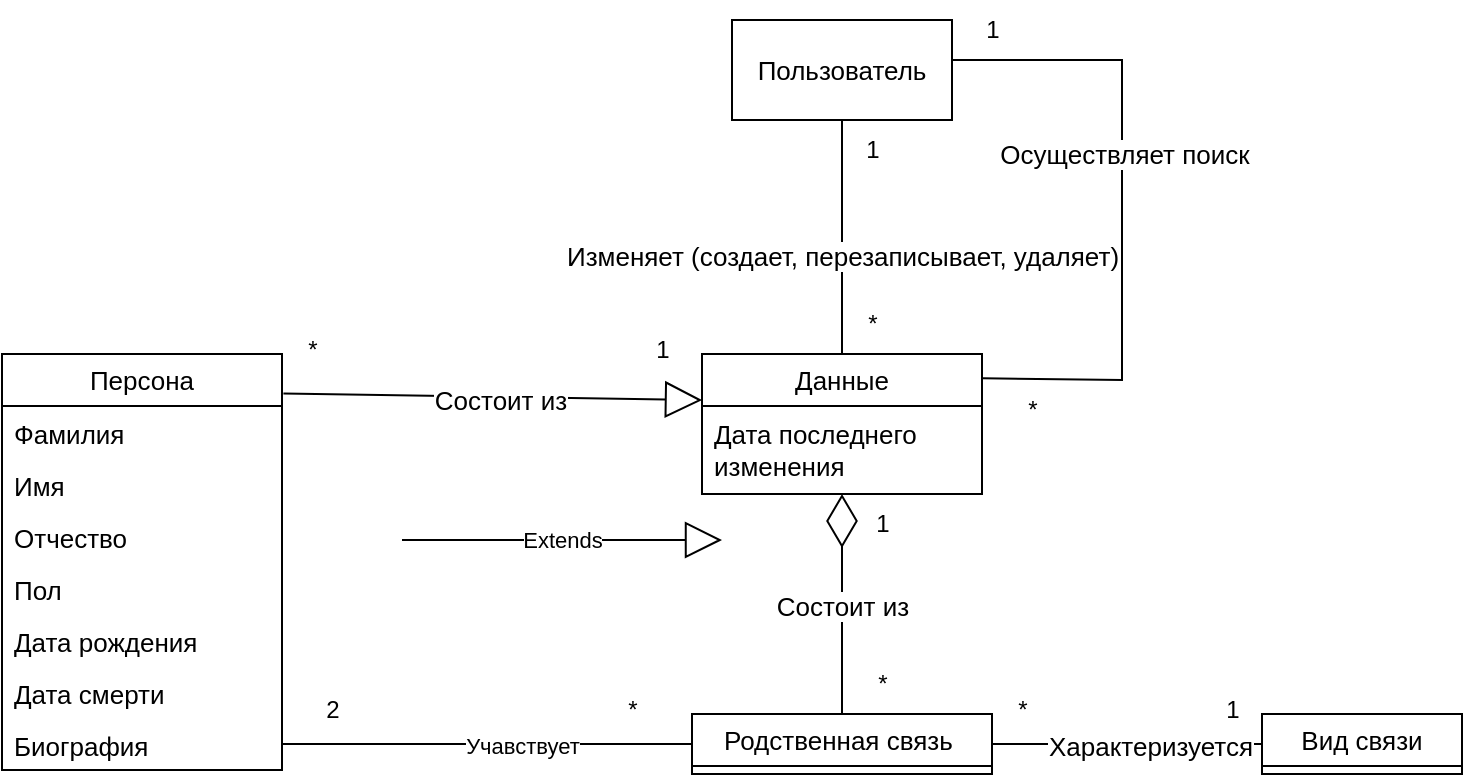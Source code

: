 <mxfile version="27.0.5">
  <diagram name="Страница — 1" id="oWjIXsU3mf1akvwN-b04">
    <mxGraphModel dx="1186" dy="755" grid="1" gridSize="10" guides="1" tooltips="1" connect="1" arrows="1" fold="1" page="1" pageScale="1" pageWidth="1169" pageHeight="827" math="0" shadow="0">
      <root>
        <mxCell id="0" />
        <mxCell id="1" parent="0" />
        <mxCell id="Pe6e0rsCghZo0KKIEObm-4" value="Персона" style="swimlane;fontStyle=0;childLayout=stackLayout;horizontal=1;startSize=26;fillColor=none;horizontalStack=0;resizeParent=1;resizeParentMax=0;resizeLast=0;collapsible=1;marginBottom=0;whiteSpace=wrap;html=1;fontSize=13;" parent="1" vertex="1">
          <mxGeometry x="130" y="317" width="140" height="208" as="geometry" />
        </mxCell>
        <mxCell id="Pe6e0rsCghZo0KKIEObm-5" value="Фамилия" style="text;strokeColor=none;fillColor=none;align=left;verticalAlign=top;spacingLeft=4;spacingRight=4;overflow=hidden;rotatable=0;points=[[0,0.5],[1,0.5]];portConstraint=eastwest;whiteSpace=wrap;html=1;fontSize=13;" parent="Pe6e0rsCghZo0KKIEObm-4" vertex="1">
          <mxGeometry y="26" width="140" height="26" as="geometry" />
        </mxCell>
        <mxCell id="Pe6e0rsCghZo0KKIEObm-6" value="Имя" style="text;strokeColor=none;fillColor=none;align=left;verticalAlign=top;spacingLeft=4;spacingRight=4;overflow=hidden;rotatable=0;points=[[0,0.5],[1,0.5]];portConstraint=eastwest;whiteSpace=wrap;html=1;fontSize=13;" parent="Pe6e0rsCghZo0KKIEObm-4" vertex="1">
          <mxGeometry y="52" width="140" height="26" as="geometry" />
        </mxCell>
        <mxCell id="Pe6e0rsCghZo0KKIEObm-7" value="Отчество" style="text;strokeColor=none;fillColor=none;align=left;verticalAlign=top;spacingLeft=4;spacingRight=4;overflow=hidden;rotatable=0;points=[[0,0.5],[1,0.5]];portConstraint=eastwest;whiteSpace=wrap;html=1;fontSize=13;" parent="Pe6e0rsCghZo0KKIEObm-4" vertex="1">
          <mxGeometry y="78" width="140" height="26" as="geometry" />
        </mxCell>
        <mxCell id="Pe6e0rsCghZo0KKIEObm-11" value="Пол" style="text;strokeColor=none;fillColor=none;align=left;verticalAlign=top;spacingLeft=4;spacingRight=4;overflow=hidden;rotatable=0;points=[[0,0.5],[1,0.5]];portConstraint=eastwest;whiteSpace=wrap;html=1;fontSize=13;" parent="Pe6e0rsCghZo0KKIEObm-4" vertex="1">
          <mxGeometry y="104" width="140" height="26" as="geometry" />
        </mxCell>
        <mxCell id="Pe6e0rsCghZo0KKIEObm-10" value="Дата рождения" style="text;strokeColor=none;fillColor=none;align=left;verticalAlign=top;spacingLeft=4;spacingRight=4;overflow=hidden;rotatable=0;points=[[0,0.5],[1,0.5]];portConstraint=eastwest;whiteSpace=wrap;html=1;fontSize=13;" parent="Pe6e0rsCghZo0KKIEObm-4" vertex="1">
          <mxGeometry y="130" width="140" height="26" as="geometry" />
        </mxCell>
        <mxCell id="Pe6e0rsCghZo0KKIEObm-14" value="Дата смерти" style="text;strokeColor=none;fillColor=none;align=left;verticalAlign=top;spacingLeft=4;spacingRight=4;overflow=hidden;rotatable=0;points=[[0,0.5],[1,0.5]];portConstraint=eastwest;whiteSpace=wrap;html=1;fontSize=13;" parent="Pe6e0rsCghZo0KKIEObm-4" vertex="1">
          <mxGeometry y="156" width="140" height="26" as="geometry" />
        </mxCell>
        <mxCell id="Pe6e0rsCghZo0KKIEObm-13" value="Биография" style="text;strokeColor=none;fillColor=none;align=left;verticalAlign=top;spacingLeft=4;spacingRight=4;overflow=hidden;rotatable=0;points=[[0,0.5],[1,0.5]];portConstraint=eastwest;whiteSpace=wrap;html=1;fontSize=13;" parent="Pe6e0rsCghZo0KKIEObm-4" vertex="1">
          <mxGeometry y="182" width="140" height="26" as="geometry" />
        </mxCell>
        <mxCell id="Pe6e0rsCghZo0KKIEObm-15" value="Родственная связь&amp;nbsp;" style="swimlane;fontStyle=0;childLayout=stackLayout;horizontal=1;startSize=26;fillColor=none;horizontalStack=0;resizeParent=1;resizeParentMax=0;resizeLast=0;collapsible=1;marginBottom=0;whiteSpace=wrap;html=1;fontSize=13;" parent="1" vertex="1" collapsed="1">
          <mxGeometry x="475" y="497" width="150" height="30" as="geometry">
            <mxRectangle x="1010" y="810" width="140" height="52" as="alternateBounds" />
          </mxGeometry>
        </mxCell>
        <mxCell id="Pe6e0rsCghZo0KKIEObm-32" value="Пользователь" style="html=1;whiteSpace=wrap;fontSize=13;" parent="1" vertex="1">
          <mxGeometry x="495" y="150" width="110" height="50" as="geometry" />
        </mxCell>
        <mxCell id="Pe6e0rsCghZo0KKIEObm-37" value="" style="endArrow=none;endFill=0;endSize=24;html=1;rounded=0;startFill=0;entryX=0.5;entryY=1;entryDx=0;entryDy=0;exitX=0.5;exitY=0;exitDx=0;exitDy=0;" parent="1" source="Pe6e0rsCghZo0KKIEObm-39" target="Pe6e0rsCghZo0KKIEObm-32" edge="1">
          <mxGeometry width="160" relative="1" as="geometry">
            <mxPoint x="290" y="414" as="sourcePoint" />
            <mxPoint x="435" y="190" as="targetPoint" />
          </mxGeometry>
        </mxCell>
        <mxCell id="Pe6e0rsCghZo0KKIEObm-38" value="Изменяет (создает, перезаписывает, удаляет)" style="edgeLabel;html=1;align=center;verticalAlign=middle;resizable=0;points=[];fontSize=13;" parent="Pe6e0rsCghZo0KKIEObm-37" vertex="1" connectable="0">
          <mxGeometry x="0.164" y="-1" relative="1" as="geometry">
            <mxPoint x="-1" y="19" as="offset" />
          </mxGeometry>
        </mxCell>
        <mxCell id="Pe6e0rsCghZo0KKIEObm-39" value="Данные" style="swimlane;fontStyle=0;childLayout=stackLayout;horizontal=1;startSize=26;fillColor=none;horizontalStack=0;resizeParent=1;resizeParentMax=0;resizeLast=0;collapsible=1;marginBottom=0;whiteSpace=wrap;html=1;fontSize=13;" parent="1" vertex="1">
          <mxGeometry x="480" y="317" width="140" height="70" as="geometry">
            <mxRectangle x="510" y="317" width="80" height="30" as="alternateBounds" />
          </mxGeometry>
        </mxCell>
        <mxCell id="Pe6e0rsCghZo0KKIEObm-63" value="Дата последнего изменения" style="text;strokeColor=none;fillColor=none;align=left;verticalAlign=top;spacingLeft=4;spacingRight=4;overflow=hidden;rotatable=0;points=[[0,0.5],[1,0.5]];portConstraint=eastwest;whiteSpace=wrap;html=1;fontSize=13;" parent="Pe6e0rsCghZo0KKIEObm-39" vertex="1">
          <mxGeometry y="26" width="140" height="44" as="geometry" />
        </mxCell>
        <mxCell id="Pe6e0rsCghZo0KKIEObm-44" value="" style="endArrow=block;endFill=0;endSize=16;html=1;rounded=0;exitX=1.005;exitY=0.095;exitDx=0;exitDy=0;exitPerimeter=0;entryX=0;entryY=0.329;entryDx=0;entryDy=0;entryPerimeter=0;strokeColor=default;align=center;verticalAlign=middle;fontFamily=Helvetica;fontSize=11;fontColor=default;labelBackgroundColor=default;" parent="1" source="Pe6e0rsCghZo0KKIEObm-4" target="Pe6e0rsCghZo0KKIEObm-39" edge="1">
          <mxGeometry width="160" relative="1" as="geometry">
            <mxPoint x="271" y="333" as="sourcePoint" />
            <mxPoint x="500" y="337" as="targetPoint" />
          </mxGeometry>
        </mxCell>
        <mxCell id="Pe6e0rsCghZo0KKIEObm-66" value="Состоит из" style="edgeLabel;html=1;align=center;verticalAlign=middle;resizable=0;points=[];fontSize=13;rounded=0;strokeColor=default;fontFamily=Helvetica;fontColor=default;labelBackgroundColor=default;" parent="Pe6e0rsCghZo0KKIEObm-44" vertex="1" connectable="0">
          <mxGeometry x="0.031" y="-1" relative="1" as="geometry">
            <mxPoint as="offset" />
          </mxGeometry>
        </mxCell>
        <mxCell id="Pe6e0rsCghZo0KKIEObm-47" value="" style="endArrow=none;endFill=0;endSize=24;html=1;rounded=0;startFill=0;entryX=0;entryY=0.5;entryDx=0;entryDy=0;exitX=1;exitY=0.5;exitDx=0;exitDy=0;" parent="1" source="Pe6e0rsCghZo0KKIEObm-13" target="Pe6e0rsCghZo0KKIEObm-15" edge="1">
          <mxGeometry width="160" relative="1" as="geometry">
            <mxPoint x="560" y="337" as="sourcePoint" />
            <mxPoint x="550" y="202" as="targetPoint" />
          </mxGeometry>
        </mxCell>
        <mxCell id="Pe6e0rsCghZo0KKIEObm-48" value="Учавствует" style="edgeLabel;html=1;align=center;verticalAlign=middle;resizable=0;points=[];" parent="Pe6e0rsCghZo0KKIEObm-47" vertex="1" connectable="0">
          <mxGeometry x="0.164" y="-1" relative="1" as="geometry">
            <mxPoint as="offset" />
          </mxGeometry>
        </mxCell>
        <mxCell id="Pe6e0rsCghZo0KKIEObm-50" value="Вид связи" style="swimlane;fontStyle=0;childLayout=stackLayout;horizontal=1;startSize=26;fillColor=none;horizontalStack=0;resizeParent=1;resizeParentMax=0;resizeLast=0;collapsible=1;marginBottom=0;whiteSpace=wrap;html=1;fontSize=13;" parent="1" vertex="1" collapsed="1">
          <mxGeometry x="760" y="497" width="100" height="30" as="geometry">
            <mxRectangle x="1200" y="827" width="140" height="52" as="alternateBounds" />
          </mxGeometry>
        </mxCell>
        <mxCell id="Pe6e0rsCghZo0KKIEObm-54" value="" style="endArrow=none;endFill=0;endSize=24;html=1;rounded=0;startFill=0;entryX=0;entryY=0.5;entryDx=0;entryDy=0;exitX=1;exitY=0.5;exitDx=0;exitDy=0;" parent="1" source="Pe6e0rsCghZo0KKIEObm-15" target="Pe6e0rsCghZo0KKIEObm-50" edge="1">
          <mxGeometry width="160" relative="1" as="geometry">
            <mxPoint x="631" y="497" as="sourcePoint" />
            <mxPoint x="490" y="523" as="targetPoint" />
          </mxGeometry>
        </mxCell>
        <mxCell id="Pe6e0rsCghZo0KKIEObm-55" value="Характеризуется" style="edgeLabel;html=1;align=center;verticalAlign=middle;resizable=0;points=[];fontSize=13;" parent="Pe6e0rsCghZo0KKIEObm-54" vertex="1" connectable="0">
          <mxGeometry x="0.164" y="-1" relative="1" as="geometry">
            <mxPoint as="offset" />
          </mxGeometry>
        </mxCell>
        <mxCell id="Pe6e0rsCghZo0KKIEObm-56" value="" style="endArrow=diamondThin;endFill=0;endSize=24;html=1;rounded=0;exitX=0.5;exitY=0;exitDx=0;exitDy=0;entryX=0.5;entryY=1;entryDx=0;entryDy=0;" parent="1" source="Pe6e0rsCghZo0KKIEObm-15" target="Pe6e0rsCghZo0KKIEObm-39" edge="1">
          <mxGeometry width="160" relative="1" as="geometry">
            <mxPoint x="560" y="507" as="sourcePoint" />
            <mxPoint x="560" y="405" as="targetPoint" />
          </mxGeometry>
        </mxCell>
        <mxCell id="Pe6e0rsCghZo0KKIEObm-67" value="Состоит из" style="edgeLabel;html=1;align=center;verticalAlign=middle;resizable=0;points=[];fontSize=13;" parent="Pe6e0rsCghZo0KKIEObm-56" vertex="1" connectable="0">
          <mxGeometry x="-0.018" relative="1" as="geometry">
            <mxPoint as="offset" />
          </mxGeometry>
        </mxCell>
        <mxCell id="Pe6e0rsCghZo0KKIEObm-58" value="" style="endArrow=none;endFill=0;endSize=24;html=1;rounded=0;startFill=0;entryX=1;entryY=0.4;entryDx=0;entryDy=0;exitX=1.002;exitY=0.173;exitDx=0;exitDy=0;exitPerimeter=0;entryPerimeter=0;" parent="1" source="Pe6e0rsCghZo0KKIEObm-39" target="Pe6e0rsCghZo0KKIEObm-32" edge="1">
          <mxGeometry width="160" relative="1" as="geometry">
            <mxPoint x="630" y="340" as="sourcePoint" />
            <mxPoint x="810" y="276" as="targetPoint" />
            <Array as="points">
              <mxPoint x="690" y="330" />
              <mxPoint x="690" y="170" />
            </Array>
          </mxGeometry>
        </mxCell>
        <mxCell id="Pe6e0rsCghZo0KKIEObm-59" value="Осуществляет поиск" style="edgeLabel;html=1;align=center;verticalAlign=middle;resizable=0;points=[];fontSize=13;" parent="Pe6e0rsCghZo0KKIEObm-58" vertex="1" connectable="0">
          <mxGeometry x="0.164" y="-1" relative="1" as="geometry">
            <mxPoint as="offset" />
          </mxGeometry>
        </mxCell>
        <mxCell id="Pe6e0rsCghZo0KKIEObm-64" value="*" style="text;html=1;align=center;verticalAlign=middle;resizable=0;points=[];autosize=1;strokeColor=none;fillColor=none;" parent="1" vertex="1">
          <mxGeometry x="625" y="480" width="30" height="30" as="geometry" />
        </mxCell>
        <mxCell id="Pe6e0rsCghZo0KKIEObm-65" value="1" style="text;html=1;align=center;verticalAlign=middle;resizable=0;points=[];autosize=1;strokeColor=none;fillColor=none;" parent="1" vertex="1">
          <mxGeometry x="730" y="480" width="30" height="30" as="geometry" />
        </mxCell>
        <mxCell id="Pe6e0rsCghZo0KKIEObm-68" value="1" style="text;html=1;align=center;verticalAlign=middle;resizable=0;points=[];autosize=1;strokeColor=none;fillColor=none;" parent="1" vertex="1">
          <mxGeometry x="550" y="200" width="30" height="30" as="geometry" />
        </mxCell>
        <mxCell id="Pe6e0rsCghZo0KKIEObm-69" value="*" style="text;html=1;align=center;verticalAlign=middle;resizable=0;points=[];autosize=1;strokeColor=none;fillColor=none;" parent="1" vertex="1">
          <mxGeometry x="550" y="287" width="30" height="30" as="geometry" />
        </mxCell>
        <mxCell id="Pe6e0rsCghZo0KKIEObm-70" value="*" style="text;html=1;align=center;verticalAlign=middle;resizable=0;points=[];autosize=1;strokeColor=none;fillColor=none;" parent="1" vertex="1">
          <mxGeometry x="270" y="300" width="30" height="30" as="geometry" />
        </mxCell>
        <mxCell id="Pe6e0rsCghZo0KKIEObm-71" value="*" style="text;html=1;align=center;verticalAlign=middle;resizable=0;points=[];autosize=1;strokeColor=none;fillColor=none;" parent="1" vertex="1">
          <mxGeometry x="555" y="467" width="30" height="30" as="geometry" />
        </mxCell>
        <mxCell id="Pe6e0rsCghZo0KKIEObm-72" value="*" style="text;html=1;align=center;verticalAlign=middle;resizable=0;points=[];autosize=1;strokeColor=none;fillColor=none;" parent="1" vertex="1">
          <mxGeometry x="430" y="480" width="30" height="30" as="geometry" />
        </mxCell>
        <mxCell id="Pe6e0rsCghZo0KKIEObm-73" value="2" style="text;html=1;align=center;verticalAlign=middle;resizable=0;points=[];autosize=1;strokeColor=none;fillColor=none;" parent="1" vertex="1">
          <mxGeometry x="280" y="480" width="30" height="30" as="geometry" />
        </mxCell>
        <mxCell id="Pe6e0rsCghZo0KKIEObm-74" value="1" style="text;html=1;align=center;verticalAlign=middle;resizable=0;points=[];autosize=1;strokeColor=none;fillColor=none;" parent="1" vertex="1">
          <mxGeometry x="445" y="300" width="30" height="30" as="geometry" />
        </mxCell>
        <mxCell id="Pe6e0rsCghZo0KKIEObm-75" value="1" style="text;html=1;align=center;verticalAlign=middle;resizable=0;points=[];autosize=1;strokeColor=none;fillColor=none;" parent="1" vertex="1">
          <mxGeometry x="555" y="387" width="30" height="30" as="geometry" />
        </mxCell>
        <mxCell id="Yw1YEkHq75_yNaC5oLke-1" value="*" style="text;html=1;align=center;verticalAlign=middle;resizable=0;points=[];autosize=1;strokeColor=none;fillColor=none;" vertex="1" parent="1">
          <mxGeometry x="630" y="330" width="30" height="30" as="geometry" />
        </mxCell>
        <mxCell id="Yw1YEkHq75_yNaC5oLke-2" value="1" style="text;html=1;align=center;verticalAlign=middle;resizable=0;points=[];autosize=1;strokeColor=none;fillColor=none;" vertex="1" parent="1">
          <mxGeometry x="610" y="140" width="30" height="30" as="geometry" />
        </mxCell>
        <mxCell id="Yw1YEkHq75_yNaC5oLke-3" value="Extends" style="endArrow=block;endSize=16;endFill=0;html=1;rounded=0;" edge="1" parent="1">
          <mxGeometry width="160" relative="1" as="geometry">
            <mxPoint x="330" y="410" as="sourcePoint" />
            <mxPoint x="490" y="410" as="targetPoint" />
          </mxGeometry>
        </mxCell>
      </root>
    </mxGraphModel>
  </diagram>
</mxfile>
